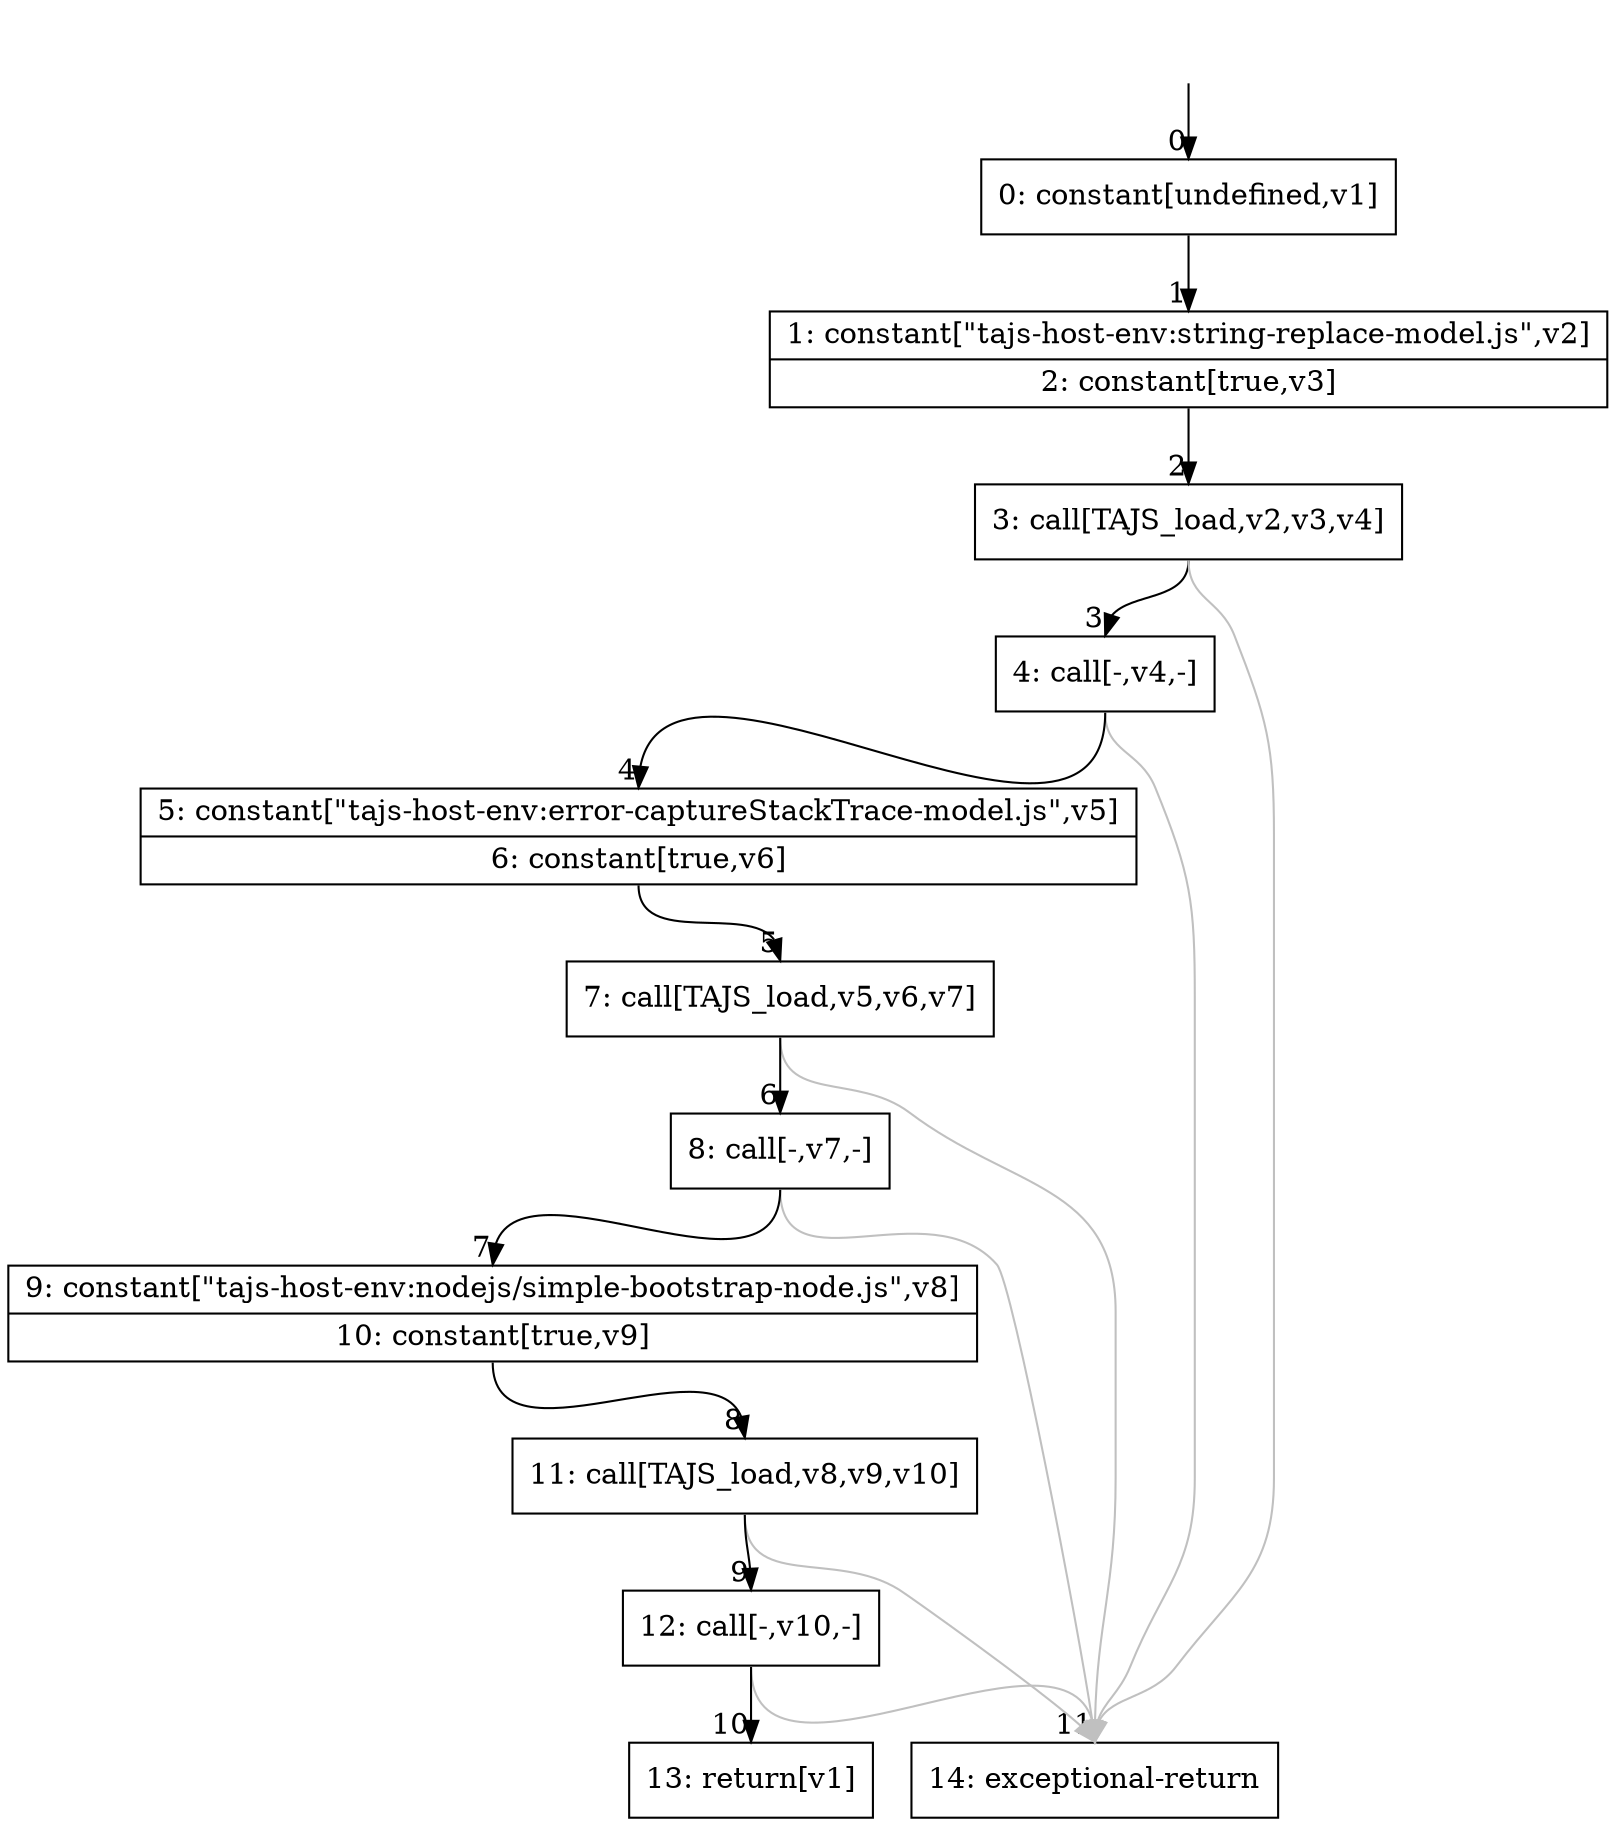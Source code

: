digraph {
rankdir="TD"
BB_entry0[shape=none,label=""];
BB_entry0 -> BB0 [tailport=s, headport=n, headlabel="    0"]
BB0 [shape=record label="{0: constant[undefined,v1]}" ] 
BB0 -> BB1 [tailport=s, headport=n, headlabel="      1"]
BB1 [shape=record label="{1: constant[\"tajs-host-env:string-replace-model.js\",v2]|2: constant[true,v3]}" ] 
BB1 -> BB2 [tailport=s, headport=n, headlabel="      2"]
BB2 [shape=record label="{3: call[TAJS_load,v2,v3,v4]}" ] 
BB2 -> BB3 [tailport=s, headport=n, headlabel="      3"]
BB2 -> BB11 [tailport=s, headport=n, color=gray, headlabel="      11"]
BB3 [shape=record label="{4: call[-,v4,-]}" ] 
BB3 -> BB4 [tailport=s, headport=n, headlabel="      4"]
BB3 -> BB11 [tailport=s, headport=n, color=gray]
BB4 [shape=record label="{5: constant[\"tajs-host-env:error-captureStackTrace-model.js\",v5]|6: constant[true,v6]}" ] 
BB4 -> BB5 [tailport=s, headport=n, headlabel="      5"]
BB5 [shape=record label="{7: call[TAJS_load,v5,v6,v7]}" ] 
BB5 -> BB6 [tailport=s, headport=n, headlabel="      6"]
BB5 -> BB11 [tailport=s, headport=n, color=gray]
BB6 [shape=record label="{8: call[-,v7,-]}" ] 
BB6 -> BB7 [tailport=s, headport=n, headlabel="      7"]
BB6 -> BB11 [tailport=s, headport=n, color=gray]
BB7 [shape=record label="{9: constant[\"tajs-host-env:nodejs/simple-bootstrap-node.js\",v8]|10: constant[true,v9]}" ] 
BB7 -> BB8 [tailport=s, headport=n, headlabel="      8"]
BB8 [shape=record label="{11: call[TAJS_load,v8,v9,v10]}" ] 
BB8 -> BB9 [tailport=s, headport=n, headlabel="      9"]
BB8 -> BB11 [tailport=s, headport=n, color=gray]
BB9 [shape=record label="{12: call[-,v10,-]}" ] 
BB9 -> BB10 [tailport=s, headport=n, headlabel="      10"]
BB9 -> BB11 [tailport=s, headport=n, color=gray]
BB10 [shape=record label="{13: return[v1]}" ] 
BB11 [shape=record label="{14: exceptional-return}" ] 
}
